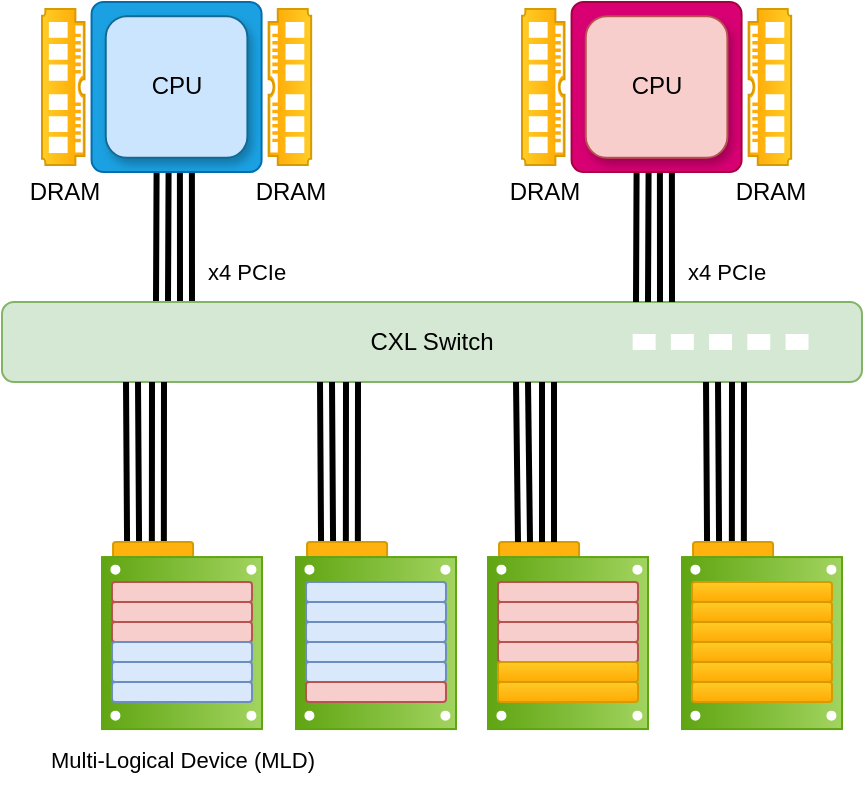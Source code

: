 <mxfile version="24.2.2" type="github">
  <diagram name="Page-1" id="A8W0ZlJkRZm1EOQpJBz_">
    <mxGraphModel dx="733" dy="489" grid="1" gridSize="10" guides="1" tooltips="1" connect="1" arrows="1" fold="1" page="1" pageScale="1" pageWidth="850" pageHeight="1100" math="0" shadow="0">
      <root>
        <mxCell id="0" />
        <mxCell id="1" parent="0" />
        <mxCell id="uq200lhuQBNym-ZLv9r4-198" value="x4 PCIe" style="text;html=1;align=center;verticalAlign=middle;resizable=0;points=[];autosize=1;strokeColor=none;fillColor=none;fontFamily=Helvetica;fontSize=11;fontColor=default;labelBackgroundColor=default;" parent="1" vertex="1">
          <mxGeometry x="312.0" y="220" width="60" height="30" as="geometry" />
        </mxCell>
        <mxCell id="uq200lhuQBNym-ZLv9r4-206" value="" style="shape=link;html=1;rounded=0;entryX=0.411;entryY=0.991;entryDx=0;entryDy=0;entryPerimeter=0;strokeWidth=3;elbow=vertical;width=4;arcSize=20;" parent="1" edge="1">
          <mxGeometry width="100" relative="1" as="geometry">
            <mxPoint x="312" y="250" as="sourcePoint" />
            <mxPoint x="311.95" y="185" as="targetPoint" />
          </mxGeometry>
        </mxCell>
        <mxCell id="uq200lhuQBNym-ZLv9r4-207" value="" style="shape=link;html=1;rounded=0;entryX=0.411;entryY=0.991;entryDx=0;entryDy=0;entryPerimeter=0;strokeWidth=3;elbow=vertical;width=4;arcSize=20;" parent="1" edge="1">
          <mxGeometry width="100" relative="1" as="geometry">
            <mxPoint x="300" y="250" as="sourcePoint" />
            <mxPoint x="300.29" y="185" as="targetPoint" />
          </mxGeometry>
        </mxCell>
        <mxCell id="siB9gwOaP5ev9PkQdLU9-36" value="" style="group" vertex="1" connectable="0" parent="1">
          <mxGeometry x="220" y="250" width="430" height="40" as="geometry" />
        </mxCell>
        <mxCell id="siB9gwOaP5ev9PkQdLU9-27" value="CXL Switch" style="rounded=1;whiteSpace=wrap;html=1;fillColor=#d5e8d4;strokeColor=#82b366;" vertex="1" parent="siB9gwOaP5ev9PkQdLU9-36">
          <mxGeometry width="430" height="40" as="geometry" />
        </mxCell>
        <mxCell id="siB9gwOaP5ev9PkQdLU9-28" value="" style="rounded=0;whiteSpace=wrap;html=1;strokeColor=none;" vertex="1" parent="siB9gwOaP5ev9PkQdLU9-36">
          <mxGeometry x="315.333" y="16" width="11.467" height="8" as="geometry" />
        </mxCell>
        <mxCell id="siB9gwOaP5ev9PkQdLU9-32" value="" style="rounded=0;whiteSpace=wrap;html=1;strokeColor=none;" vertex="1" parent="siB9gwOaP5ev9PkQdLU9-36">
          <mxGeometry x="334.444" y="16" width="11.467" height="8" as="geometry" />
        </mxCell>
        <mxCell id="siB9gwOaP5ev9PkQdLU9-33" value="" style="rounded=0;whiteSpace=wrap;html=1;strokeColor=none;" vertex="1" parent="siB9gwOaP5ev9PkQdLU9-36">
          <mxGeometry x="353.556" y="16" width="11.467" height="8" as="geometry" />
        </mxCell>
        <mxCell id="siB9gwOaP5ev9PkQdLU9-34" value="" style="rounded=0;whiteSpace=wrap;html=1;strokeColor=none;" vertex="1" parent="siB9gwOaP5ev9PkQdLU9-36">
          <mxGeometry x="372.667" y="16" width="11.467" height="8" as="geometry" />
        </mxCell>
        <mxCell id="siB9gwOaP5ev9PkQdLU9-35" value="" style="rounded=0;whiteSpace=wrap;html=1;strokeColor=none;" vertex="1" parent="siB9gwOaP5ev9PkQdLU9-36">
          <mxGeometry x="391.778" y="16" width="11.467" height="8" as="geometry" />
        </mxCell>
        <mxCell id="siB9gwOaP5ev9PkQdLU9-40" value="" style="group" connectable="0" vertex="1" parent="1">
          <mxGeometry x="463.0" y="369.999" width="80" height="93.531" as="geometry" />
        </mxCell>
        <mxCell id="siB9gwOaP5ev9PkQdLU9-41" value="" style="rounded=1;whiteSpace=wrap;html=1;direction=south;fillColor=#ffb20d;arcSize=7;strokeColor=#d79b00;rotation=90;" vertex="1" parent="siB9gwOaP5ev9PkQdLU9-40">
          <mxGeometry x="15.71" y="-10.179" width="19.641" height="40" as="geometry" />
        </mxCell>
        <mxCell id="siB9gwOaP5ev9PkQdLU9-42" value="" style="rounded=0;whiteSpace=wrap;html=1;strokeWidth=1;fillColor=#a2d460;strokeColor=#60a512;fontSize=10;gradientColor=#60a512;rotation=90;" vertex="1" parent="siB9gwOaP5ev9PkQdLU9-40">
          <mxGeometry x="-3.0" y="10.531" width="86" height="80" as="geometry" />
        </mxCell>
        <mxCell id="siB9gwOaP5ev9PkQdLU9-43" value="" style="ellipse;whiteSpace=wrap;html=1;aspect=fixed;strokeWidth=3;shadow=0;strokeColor=#ffffff;rotation=90;" vertex="1" parent="siB9gwOaP5ev9PkQdLU9-40">
          <mxGeometry x="73.71" y="12.821" width="2" height="2" as="geometry" />
        </mxCell>
        <mxCell id="siB9gwOaP5ev9PkQdLU9-44" value="" style="ellipse;whiteSpace=wrap;html=1;aspect=fixed;strokeWidth=3;shadow=0;strokeColor=#ffffff;rotation=90;" vertex="1" parent="siB9gwOaP5ev9PkQdLU9-40">
          <mxGeometry x="73.71" y="85.821" width="2" height="2" as="geometry" />
        </mxCell>
        <mxCell id="siB9gwOaP5ev9PkQdLU9-45" value="" style="ellipse;whiteSpace=wrap;html=1;aspect=fixed;strokeWidth=3;shadow=0;strokeColor=#ffffff;rotation=90;" vertex="1" parent="siB9gwOaP5ev9PkQdLU9-40">
          <mxGeometry x="5.71" y="12.821" width="2" height="2" as="geometry" />
        </mxCell>
        <mxCell id="siB9gwOaP5ev9PkQdLU9-46" value="" style="ellipse;whiteSpace=wrap;html=1;aspect=fixed;strokeWidth=3;shadow=0;strokeColor=#ffffff;rotation=90;" vertex="1" parent="siB9gwOaP5ev9PkQdLU9-40">
          <mxGeometry x="5.71" y="85.821" width="2" height="2" as="geometry" />
        </mxCell>
        <mxCell id="siB9gwOaP5ev9PkQdLU9-47" value="" style="rounded=1;whiteSpace=wrap;html=1;fillColor=#f8cecc;strokeColor=#b85450;" vertex="1" parent="siB9gwOaP5ev9PkQdLU9-40">
          <mxGeometry x="5" y="20" width="70" height="10" as="geometry" />
        </mxCell>
        <mxCell id="siB9gwOaP5ev9PkQdLU9-48" value="" style="rounded=1;whiteSpace=wrap;html=1;fillColor=#f8cecc;strokeColor=#b85450;" vertex="1" parent="siB9gwOaP5ev9PkQdLU9-40">
          <mxGeometry x="5" y="30" width="70" height="10" as="geometry" />
        </mxCell>
        <mxCell id="siB9gwOaP5ev9PkQdLU9-49" value="" style="rounded=1;whiteSpace=wrap;html=1;fillColor=#f8cecc;strokeColor=#b85450;" vertex="1" parent="siB9gwOaP5ev9PkQdLU9-40">
          <mxGeometry x="5" y="40" width="70" height="10" as="geometry" />
        </mxCell>
        <mxCell id="siB9gwOaP5ev9PkQdLU9-50" value="" style="rounded=1;whiteSpace=wrap;html=1;fillColor=#f8cecc;strokeColor=#b85450;" vertex="1" parent="siB9gwOaP5ev9PkQdLU9-40">
          <mxGeometry x="5" y="50" width="70" height="10" as="geometry" />
        </mxCell>
        <mxCell id="siB9gwOaP5ev9PkQdLU9-51" value="" style="rounded=1;whiteSpace=wrap;html=1;gradientColor=#ffaa05;fillColor=#ffcb26;strokeColor=#d79b00;" vertex="1" parent="siB9gwOaP5ev9PkQdLU9-40">
          <mxGeometry x="5" y="60" width="70" height="10" as="geometry" />
        </mxCell>
        <mxCell id="siB9gwOaP5ev9PkQdLU9-52" value="" style="rounded=1;whiteSpace=wrap;html=1;gradientColor=#ffaa05;fillColor=#ffcb26;strokeColor=#d79b00;" vertex="1" parent="siB9gwOaP5ev9PkQdLU9-40">
          <mxGeometry x="5" y="70" width="70" height="10" as="geometry" />
        </mxCell>
        <mxCell id="siB9gwOaP5ev9PkQdLU9-54" value="" style="shape=link;html=1;rounded=0;entryX=0.416;entryY=0.996;entryDx=0;entryDy=0;entryPerimeter=0;strokeWidth=3;elbow=vertical;width=4;arcSize=20;exitX=0.44;exitY=1.025;exitDx=0;exitDy=0;exitPerimeter=0;" edge="1" source="siB9gwOaP5ev9PkQdLU9-57" parent="1">
          <mxGeometry width="100" relative="1" as="geometry">
            <mxPoint x="705.29" y="335" as="sourcePoint" />
            <mxPoint x="588" y="290" as="targetPoint" />
          </mxGeometry>
        </mxCell>
        <mxCell id="siB9gwOaP5ev9PkQdLU9-55" value="" style="shape=link;html=1;rounded=0;entryX=0.373;entryY=0.998;entryDx=0;entryDy=0;entryPerimeter=0;strokeWidth=3;elbow=vertical;width=4;arcSize=20;exitX=0.75;exitY=1;exitDx=0;exitDy=0;" edge="1" source="siB9gwOaP5ev9PkQdLU9-57" parent="1">
          <mxGeometry width="100" relative="1" as="geometry">
            <mxPoint x="693.63" y="335" as="sourcePoint" />
            <mxPoint x="575" y="290" as="targetPoint" />
          </mxGeometry>
        </mxCell>
        <mxCell id="siB9gwOaP5ev9PkQdLU9-56" value="" style="group" connectable="0" vertex="1" parent="1">
          <mxGeometry x="560" y="369.999" width="80" height="93.531" as="geometry" />
        </mxCell>
        <mxCell id="siB9gwOaP5ev9PkQdLU9-57" value="" style="rounded=1;whiteSpace=wrap;html=1;direction=south;fillColor=#ffb20d;arcSize=7;strokeColor=#d79b00;rotation=90;" vertex="1" parent="siB9gwOaP5ev9PkQdLU9-56">
          <mxGeometry x="15.71" y="-10.179" width="19.641" height="40" as="geometry" />
        </mxCell>
        <mxCell id="siB9gwOaP5ev9PkQdLU9-58" value="" style="rounded=0;whiteSpace=wrap;html=1;strokeWidth=1;fillColor=#a2d460;strokeColor=#60a512;fontSize=10;gradientColor=#60a512;rotation=90;" vertex="1" parent="siB9gwOaP5ev9PkQdLU9-56">
          <mxGeometry x="-3.0" y="10.531" width="86" height="80" as="geometry" />
        </mxCell>
        <mxCell id="siB9gwOaP5ev9PkQdLU9-59" value="" style="ellipse;whiteSpace=wrap;html=1;aspect=fixed;strokeWidth=3;shadow=0;strokeColor=#ffffff;rotation=90;" vertex="1" parent="siB9gwOaP5ev9PkQdLU9-56">
          <mxGeometry x="73.71" y="12.821" width="2" height="2" as="geometry" />
        </mxCell>
        <mxCell id="siB9gwOaP5ev9PkQdLU9-60" value="" style="ellipse;whiteSpace=wrap;html=1;aspect=fixed;strokeWidth=3;shadow=0;strokeColor=#ffffff;rotation=90;" vertex="1" parent="siB9gwOaP5ev9PkQdLU9-56">
          <mxGeometry x="73.71" y="85.821" width="2" height="2" as="geometry" />
        </mxCell>
        <mxCell id="siB9gwOaP5ev9PkQdLU9-61" value="" style="ellipse;whiteSpace=wrap;html=1;aspect=fixed;strokeWidth=3;shadow=0;strokeColor=#ffffff;rotation=90;" vertex="1" parent="siB9gwOaP5ev9PkQdLU9-56">
          <mxGeometry x="5.71" y="12.821" width="2" height="2" as="geometry" />
        </mxCell>
        <mxCell id="siB9gwOaP5ev9PkQdLU9-62" value="" style="ellipse;whiteSpace=wrap;html=1;aspect=fixed;strokeWidth=3;shadow=0;strokeColor=#ffffff;rotation=90;" vertex="1" parent="siB9gwOaP5ev9PkQdLU9-56">
          <mxGeometry x="5.71" y="85.821" width="2" height="2" as="geometry" />
        </mxCell>
        <mxCell id="siB9gwOaP5ev9PkQdLU9-63" value="" style="rounded=1;whiteSpace=wrap;html=1;gradientColor=#ffaa05;fillColor=#ffcb26;strokeColor=#d79b00;" vertex="1" parent="siB9gwOaP5ev9PkQdLU9-56">
          <mxGeometry x="5" y="20" width="70" height="10" as="geometry" />
        </mxCell>
        <mxCell id="siB9gwOaP5ev9PkQdLU9-64" value="" style="rounded=1;whiteSpace=wrap;html=1;gradientColor=#ffaa05;fillColor=#ffcb26;strokeColor=#d79b00;" vertex="1" parent="siB9gwOaP5ev9PkQdLU9-56">
          <mxGeometry x="5" y="30" width="70" height="10" as="geometry" />
        </mxCell>
        <mxCell id="siB9gwOaP5ev9PkQdLU9-65" value="" style="rounded=1;whiteSpace=wrap;html=1;gradientColor=#ffaa05;fillColor=#ffcb26;strokeColor=#d79b00;" vertex="1" parent="siB9gwOaP5ev9PkQdLU9-56">
          <mxGeometry x="5" y="40" width="70" height="10" as="geometry" />
        </mxCell>
        <mxCell id="siB9gwOaP5ev9PkQdLU9-66" value="" style="rounded=1;whiteSpace=wrap;html=1;gradientColor=#ffaa05;fillColor=#ffcb26;strokeColor=#d79b00;" vertex="1" parent="siB9gwOaP5ev9PkQdLU9-56">
          <mxGeometry x="5" y="50" width="70" height="10" as="geometry" />
        </mxCell>
        <mxCell id="siB9gwOaP5ev9PkQdLU9-67" value="" style="rounded=1;whiteSpace=wrap;html=1;gradientColor=#ffaa05;fillColor=#ffcb26;strokeColor=#d79b00;" vertex="1" parent="siB9gwOaP5ev9PkQdLU9-56">
          <mxGeometry x="5" y="60" width="70" height="10" as="geometry" />
        </mxCell>
        <mxCell id="siB9gwOaP5ev9PkQdLU9-68" value="" style="rounded=1;whiteSpace=wrap;html=1;gradientColor=#ffaa05;fillColor=#ffcb26;strokeColor=#d79b00;" vertex="1" parent="siB9gwOaP5ev9PkQdLU9-56">
          <mxGeometry x="5" y="70" width="70" height="10" as="geometry" />
        </mxCell>
        <mxCell id="siB9gwOaP5ev9PkQdLU9-69" value="" style="shape=link;html=1;rounded=0;entryX=0.416;entryY=0.996;entryDx=0;entryDy=0;entryPerimeter=0;strokeWidth=3;elbow=vertical;width=4;arcSize=20;exitX=0.44;exitY=1.025;exitDx=0;exitDy=0;exitPerimeter=0;" edge="1" source="siB9gwOaP5ev9PkQdLU9-72" parent="1">
          <mxGeometry width="100" relative="1" as="geometry">
            <mxPoint x="415.29" y="335" as="sourcePoint" />
            <mxPoint x="298" y="290" as="targetPoint" />
          </mxGeometry>
        </mxCell>
        <mxCell id="siB9gwOaP5ev9PkQdLU9-70" value="" style="shape=link;html=1;rounded=0;entryX=0.373;entryY=0.998;entryDx=0;entryDy=0;entryPerimeter=0;strokeWidth=3;elbow=vertical;width=4;arcSize=20;exitX=0.75;exitY=1;exitDx=0;exitDy=0;" edge="1" source="siB9gwOaP5ev9PkQdLU9-72" parent="1">
          <mxGeometry width="100" relative="1" as="geometry">
            <mxPoint x="403.63" y="335" as="sourcePoint" />
            <mxPoint x="285" y="290" as="targetPoint" />
          </mxGeometry>
        </mxCell>
        <mxCell id="siB9gwOaP5ev9PkQdLU9-71" value="" style="group" connectable="0" vertex="1" parent="1">
          <mxGeometry x="270.0" y="369.999" width="80" height="93.531" as="geometry" />
        </mxCell>
        <mxCell id="siB9gwOaP5ev9PkQdLU9-72" value="" style="rounded=1;whiteSpace=wrap;html=1;direction=south;fillColor=#ffb20d;arcSize=7;strokeColor=#d79b00;rotation=90;" vertex="1" parent="siB9gwOaP5ev9PkQdLU9-71">
          <mxGeometry x="15.71" y="-10.179" width="19.641" height="40" as="geometry" />
        </mxCell>
        <mxCell id="siB9gwOaP5ev9PkQdLU9-73" value="" style="rounded=0;whiteSpace=wrap;html=1;strokeWidth=1;fillColor=#a2d460;strokeColor=#60a512;fontSize=10;gradientColor=#60a512;rotation=90;" vertex="1" parent="siB9gwOaP5ev9PkQdLU9-71">
          <mxGeometry x="-3.0" y="10.531" width="86" height="80" as="geometry" />
        </mxCell>
        <mxCell id="siB9gwOaP5ev9PkQdLU9-74" value="" style="ellipse;whiteSpace=wrap;html=1;aspect=fixed;strokeWidth=3;shadow=0;strokeColor=#ffffff;rotation=90;" vertex="1" parent="siB9gwOaP5ev9PkQdLU9-71">
          <mxGeometry x="73.71" y="12.821" width="2" height="2" as="geometry" />
        </mxCell>
        <mxCell id="siB9gwOaP5ev9PkQdLU9-75" value="" style="ellipse;whiteSpace=wrap;html=1;aspect=fixed;strokeWidth=3;shadow=0;strokeColor=#ffffff;rotation=90;" vertex="1" parent="siB9gwOaP5ev9PkQdLU9-71">
          <mxGeometry x="73.71" y="85.821" width="2" height="2" as="geometry" />
        </mxCell>
        <mxCell id="siB9gwOaP5ev9PkQdLU9-76" value="" style="ellipse;whiteSpace=wrap;html=1;aspect=fixed;strokeWidth=3;shadow=0;strokeColor=#ffffff;rotation=90;" vertex="1" parent="siB9gwOaP5ev9PkQdLU9-71">
          <mxGeometry x="5.71" y="12.821" width="2" height="2" as="geometry" />
        </mxCell>
        <mxCell id="siB9gwOaP5ev9PkQdLU9-77" value="" style="ellipse;whiteSpace=wrap;html=1;aspect=fixed;strokeWidth=3;shadow=0;strokeColor=#ffffff;rotation=90;" vertex="1" parent="siB9gwOaP5ev9PkQdLU9-71">
          <mxGeometry x="5.71" y="85.821" width="2" height="2" as="geometry" />
        </mxCell>
        <mxCell id="siB9gwOaP5ev9PkQdLU9-78" value="" style="rounded=1;whiteSpace=wrap;html=1;fillColor=#f8cecc;strokeColor=#b85450;" vertex="1" parent="siB9gwOaP5ev9PkQdLU9-71">
          <mxGeometry x="5" y="20" width="70" height="10" as="geometry" />
        </mxCell>
        <mxCell id="siB9gwOaP5ev9PkQdLU9-79" value="" style="rounded=1;whiteSpace=wrap;html=1;fillColor=#f8cecc;strokeColor=#b85450;" vertex="1" parent="siB9gwOaP5ev9PkQdLU9-71">
          <mxGeometry x="5" y="30" width="70" height="10" as="geometry" />
        </mxCell>
        <mxCell id="siB9gwOaP5ev9PkQdLU9-80" value="" style="rounded=1;whiteSpace=wrap;html=1;fillColor=#f8cecc;strokeColor=#b85450;" vertex="1" parent="siB9gwOaP5ev9PkQdLU9-71">
          <mxGeometry x="5" y="40" width="70" height="10" as="geometry" />
        </mxCell>
        <mxCell id="siB9gwOaP5ev9PkQdLU9-81" value="" style="rounded=1;whiteSpace=wrap;html=1;fillColor=#dae8fc;strokeColor=#6c8ebf;" vertex="1" parent="siB9gwOaP5ev9PkQdLU9-71">
          <mxGeometry x="5" y="50" width="70" height="10" as="geometry" />
        </mxCell>
        <mxCell id="siB9gwOaP5ev9PkQdLU9-82" value="" style="rounded=1;whiteSpace=wrap;html=1;fillColor=#dae8fc;strokeColor=#6c8ebf;" vertex="1" parent="siB9gwOaP5ev9PkQdLU9-71">
          <mxGeometry x="5" y="60" width="70" height="10" as="geometry" />
        </mxCell>
        <mxCell id="siB9gwOaP5ev9PkQdLU9-83" value="" style="rounded=1;whiteSpace=wrap;html=1;fillColor=#dae8fc;strokeColor=#6c8ebf;" vertex="1" parent="siB9gwOaP5ev9PkQdLU9-71">
          <mxGeometry x="5" y="70" width="70" height="10" as="geometry" />
        </mxCell>
        <mxCell id="siB9gwOaP5ev9PkQdLU9-84" value="Multi-Logical Device (MLD)" style="text;html=1;align=center;verticalAlign=middle;resizable=0;points=[];autosize=1;strokeColor=none;fillColor=none;fontFamily=Helvetica;fontSize=11;fontColor=default;labelBackgroundColor=default;" vertex="1" parent="1">
          <mxGeometry x="230.0" y="463.53" width="160" height="30" as="geometry" />
        </mxCell>
        <mxCell id="siB9gwOaP5ev9PkQdLU9-85" value="" style="shape=link;html=1;rounded=0;entryX=0.416;entryY=0.996;entryDx=0;entryDy=0;entryPerimeter=0;strokeWidth=3;elbow=vertical;width=4;arcSize=20;exitX=0.44;exitY=1.025;exitDx=0;exitDy=0;exitPerimeter=0;" edge="1" source="siB9gwOaP5ev9PkQdLU9-88" parent="1">
          <mxGeometry width="100" relative="1" as="geometry">
            <mxPoint x="512.29" y="335" as="sourcePoint" />
            <mxPoint x="395" y="290" as="targetPoint" />
          </mxGeometry>
        </mxCell>
        <mxCell id="siB9gwOaP5ev9PkQdLU9-86" value="" style="shape=link;html=1;rounded=0;entryX=0.373;entryY=0.998;entryDx=0;entryDy=0;entryPerimeter=0;strokeWidth=3;elbow=vertical;width=4;arcSize=20;exitX=0.75;exitY=1;exitDx=0;exitDy=0;" edge="1" source="siB9gwOaP5ev9PkQdLU9-88" parent="1">
          <mxGeometry width="100" relative="1" as="geometry">
            <mxPoint x="500.63" y="335" as="sourcePoint" />
            <mxPoint x="382" y="290" as="targetPoint" />
          </mxGeometry>
        </mxCell>
        <mxCell id="siB9gwOaP5ev9PkQdLU9-87" value="" style="group" connectable="0" vertex="1" parent="1">
          <mxGeometry x="367.0" y="369.999" width="80" height="93.531" as="geometry" />
        </mxCell>
        <mxCell id="siB9gwOaP5ev9PkQdLU9-88" value="" style="rounded=1;whiteSpace=wrap;html=1;direction=south;fillColor=#ffb20d;arcSize=7;strokeColor=#d79b00;rotation=90;" vertex="1" parent="siB9gwOaP5ev9PkQdLU9-87">
          <mxGeometry x="15.71" y="-10.179" width="19.641" height="40" as="geometry" />
        </mxCell>
        <mxCell id="siB9gwOaP5ev9PkQdLU9-89" value="" style="rounded=0;whiteSpace=wrap;html=1;strokeWidth=1;fillColor=#a2d460;strokeColor=#60a512;fontSize=10;gradientColor=#60a512;rotation=90;" vertex="1" parent="siB9gwOaP5ev9PkQdLU9-87">
          <mxGeometry x="-3.0" y="10.531" width="86" height="80" as="geometry" />
        </mxCell>
        <mxCell id="siB9gwOaP5ev9PkQdLU9-90" value="" style="ellipse;whiteSpace=wrap;html=1;aspect=fixed;strokeWidth=3;shadow=0;strokeColor=#ffffff;rotation=90;" vertex="1" parent="siB9gwOaP5ev9PkQdLU9-87">
          <mxGeometry x="73.71" y="12.821" width="2" height="2" as="geometry" />
        </mxCell>
        <mxCell id="siB9gwOaP5ev9PkQdLU9-91" value="" style="ellipse;whiteSpace=wrap;html=1;aspect=fixed;strokeWidth=3;shadow=0;strokeColor=#ffffff;rotation=90;" vertex="1" parent="siB9gwOaP5ev9PkQdLU9-87">
          <mxGeometry x="73.71" y="85.821" width="2" height="2" as="geometry" />
        </mxCell>
        <mxCell id="siB9gwOaP5ev9PkQdLU9-92" value="" style="ellipse;whiteSpace=wrap;html=1;aspect=fixed;strokeWidth=3;shadow=0;strokeColor=#ffffff;rotation=90;" vertex="1" parent="siB9gwOaP5ev9PkQdLU9-87">
          <mxGeometry x="5.71" y="12.821" width="2" height="2" as="geometry" />
        </mxCell>
        <mxCell id="siB9gwOaP5ev9PkQdLU9-93" value="" style="ellipse;whiteSpace=wrap;html=1;aspect=fixed;strokeWidth=3;shadow=0;strokeColor=#ffffff;rotation=90;" vertex="1" parent="siB9gwOaP5ev9PkQdLU9-87">
          <mxGeometry x="5.71" y="85.821" width="2" height="2" as="geometry" />
        </mxCell>
        <mxCell id="siB9gwOaP5ev9PkQdLU9-94" value="" style="rounded=1;whiteSpace=wrap;html=1;fillColor=#dae8fc;strokeColor=#6c8ebf;" vertex="1" parent="siB9gwOaP5ev9PkQdLU9-87">
          <mxGeometry x="5" y="20" width="70" height="10" as="geometry" />
        </mxCell>
        <mxCell id="siB9gwOaP5ev9PkQdLU9-95" value="" style="rounded=1;whiteSpace=wrap;html=1;fillColor=#dae8fc;strokeColor=#6c8ebf;" vertex="1" parent="siB9gwOaP5ev9PkQdLU9-87">
          <mxGeometry x="5" y="30" width="70" height="10" as="geometry" />
        </mxCell>
        <mxCell id="siB9gwOaP5ev9PkQdLU9-96" value="" style="rounded=1;whiteSpace=wrap;html=1;fillColor=#dae8fc;strokeColor=#6c8ebf;" vertex="1" parent="siB9gwOaP5ev9PkQdLU9-87">
          <mxGeometry x="5" y="40" width="70" height="10" as="geometry" />
        </mxCell>
        <mxCell id="siB9gwOaP5ev9PkQdLU9-97" value="" style="rounded=1;whiteSpace=wrap;html=1;fillColor=#dae8fc;strokeColor=#6c8ebf;" vertex="1" parent="siB9gwOaP5ev9PkQdLU9-87">
          <mxGeometry x="5" y="50" width="70" height="10" as="geometry" />
        </mxCell>
        <mxCell id="siB9gwOaP5ev9PkQdLU9-98" value="" style="rounded=1;whiteSpace=wrap;html=1;fillColor=#dae8fc;strokeColor=#6c8ebf;" vertex="1" parent="siB9gwOaP5ev9PkQdLU9-87">
          <mxGeometry x="5" y="60" width="70" height="10" as="geometry" />
        </mxCell>
        <mxCell id="siB9gwOaP5ev9PkQdLU9-99" value="" style="rounded=1;whiteSpace=wrap;html=1;fillColor=#f8cecc;strokeColor=#b85450;" vertex="1" parent="siB9gwOaP5ev9PkQdLU9-87">
          <mxGeometry x="5" y="70" width="70" height="10" as="geometry" />
        </mxCell>
        <mxCell id="siB9gwOaP5ev9PkQdLU9-100" value="" style="shape=link;html=1;rounded=0;entryX=0.416;entryY=0.996;entryDx=0;entryDy=0;entryPerimeter=0;strokeWidth=3;elbow=vertical;width=4;arcSize=20;exitX=0.44;exitY=1.025;exitDx=0;exitDy=0;exitPerimeter=0;" edge="1" parent="1">
          <mxGeometry width="100" relative="1" as="geometry">
            <mxPoint x="493" y="370" as="sourcePoint" />
            <mxPoint x="493" y="290" as="targetPoint" />
          </mxGeometry>
        </mxCell>
        <mxCell id="siB9gwOaP5ev9PkQdLU9-101" value="" style="shape=link;html=1;rounded=0;entryX=0.373;entryY=0.998;entryDx=0;entryDy=0;entryPerimeter=0;strokeWidth=3;elbow=vertical;width=4;arcSize=20;exitX=0.75;exitY=1;exitDx=0;exitDy=0;" edge="1" parent="1">
          <mxGeometry width="100" relative="1" as="geometry">
            <mxPoint x="481" y="370" as="sourcePoint" />
            <mxPoint x="480" y="290" as="targetPoint" />
          </mxGeometry>
        </mxCell>
        <mxCell id="siB9gwOaP5ev9PkQdLU9-102" value="" style="group" vertex="1" connectable="0" parent="1">
          <mxGeometry x="240" y="100" width="134.58" height="85" as="geometry" />
        </mxCell>
        <mxCell id="uq200lhuQBNym-ZLv9r4-11" value="" style="group;fillColor=default;gradientColor=none;strokeColor=none;" parent="siB9gwOaP5ev9PkQdLU9-102" connectable="0" vertex="1">
          <mxGeometry x="24.791" width="84.998" height="85" as="geometry" />
        </mxCell>
        <mxCell id="uq200lhuQBNym-ZLv9r4-2" value="" style="rounded=1;whiteSpace=wrap;html=1;arcSize=7;fillColor=#1ba1e2;strokeColor=#006EAF;fontColor=#ffffff;" parent="uq200lhuQBNym-ZLv9r4-11" vertex="1">
          <mxGeometry width="84.998" height="85" as="geometry" />
        </mxCell>
        <mxCell id="uq200lhuQBNym-ZLv9r4-3" value="CPU" style="rounded=1;whiteSpace=wrap;html=1;fillColor=#cce5ff;strokeColor=#146994;shadow=1;" parent="uq200lhuQBNym-ZLv9r4-11" vertex="1">
          <mxGeometry x="7.083" y="7.083" width="70.832" height="70.833" as="geometry" />
        </mxCell>
        <mxCell id="uq200lhuQBNym-ZLv9r4-13" value="DRAM" style="pointerEvents=1;shadow=0;dashed=0;html=1;strokeColor=#d79b00;fillColor=#ffcd28;labelPosition=center;verticalLabelPosition=bottom;verticalAlign=top;align=center;outlineConnect=0;shape=mxgraph.veeam.ram;fillStyle=auto;direction=north;gradientColor=#ffa500;" parent="siB9gwOaP5ev9PkQdLU9-102" vertex="1">
          <mxGeometry y="3.542" width="21.249" height="77.917" as="geometry" />
        </mxCell>
        <mxCell id="uq200lhuQBNym-ZLv9r4-48" value="DRAM" style="pointerEvents=1;shadow=0;dashed=0;html=1;strokeColor=#d79b00;fillColor=#ffcd28;labelPosition=center;verticalLabelPosition=bottom;verticalAlign=top;align=center;outlineConnect=0;shape=mxgraph.veeam.ram;fillStyle=auto;direction=south;gradientColor=#ffa500;flipV=1;" parent="siB9gwOaP5ev9PkQdLU9-102" vertex="1">
          <mxGeometry x="113.331" y="3.542" width="21.249" height="77.917" as="geometry" />
        </mxCell>
        <mxCell id="siB9gwOaP5ev9PkQdLU9-103" value="x4 PCIe" style="text;html=1;align=center;verticalAlign=middle;resizable=0;points=[];autosize=1;strokeColor=none;fillColor=none;fontFamily=Helvetica;fontSize=11;fontColor=default;labelBackgroundColor=default;" vertex="1" parent="1">
          <mxGeometry x="552" y="220" width="60" height="30" as="geometry" />
        </mxCell>
        <mxCell id="siB9gwOaP5ev9PkQdLU9-104" value="" style="shape=link;html=1;rounded=0;entryX=0.411;entryY=0.991;entryDx=0;entryDy=0;entryPerimeter=0;strokeWidth=3;elbow=vertical;width=4;arcSize=20;" edge="1" parent="1">
          <mxGeometry width="100" relative="1" as="geometry">
            <mxPoint x="552" y="250" as="sourcePoint" />
            <mxPoint x="551.95" y="185" as="targetPoint" />
          </mxGeometry>
        </mxCell>
        <mxCell id="siB9gwOaP5ev9PkQdLU9-105" value="" style="shape=link;html=1;rounded=0;entryX=0.411;entryY=0.991;entryDx=0;entryDy=0;entryPerimeter=0;strokeWidth=3;elbow=vertical;width=4;arcSize=20;" edge="1" parent="1">
          <mxGeometry width="100" relative="1" as="geometry">
            <mxPoint x="540" y="250" as="sourcePoint" />
            <mxPoint x="540.29" y="185" as="targetPoint" />
          </mxGeometry>
        </mxCell>
        <mxCell id="siB9gwOaP5ev9PkQdLU9-106" value="" style="group" vertex="1" connectable="0" parent="1">
          <mxGeometry x="480" y="100" width="134.58" height="85" as="geometry" />
        </mxCell>
        <mxCell id="siB9gwOaP5ev9PkQdLU9-107" value="" style="group;fillColor=default;gradientColor=none;strokeColor=none;" connectable="0" vertex="1" parent="siB9gwOaP5ev9PkQdLU9-106">
          <mxGeometry x="24.791" width="84.998" height="85" as="geometry" />
        </mxCell>
        <mxCell id="siB9gwOaP5ev9PkQdLU9-108" value="" style="rounded=1;whiteSpace=wrap;html=1;arcSize=7;fillColor=#d80073;strokeColor=#A50040;fontColor=#ffffff;" vertex="1" parent="siB9gwOaP5ev9PkQdLU9-107">
          <mxGeometry width="84.998" height="85" as="geometry" />
        </mxCell>
        <mxCell id="siB9gwOaP5ev9PkQdLU9-109" value="CPU" style="rounded=1;whiteSpace=wrap;html=1;fillColor=#f8cecc;strokeColor=#b85450;shadow=1;" vertex="1" parent="siB9gwOaP5ev9PkQdLU9-107">
          <mxGeometry x="7.083" y="7.083" width="70.832" height="70.833" as="geometry" />
        </mxCell>
        <mxCell id="siB9gwOaP5ev9PkQdLU9-110" value="DRAM" style="pointerEvents=1;shadow=0;dashed=0;html=1;strokeColor=#d79b00;fillColor=#ffcd28;labelPosition=center;verticalLabelPosition=bottom;verticalAlign=top;align=center;outlineConnect=0;shape=mxgraph.veeam.ram;fillStyle=auto;direction=north;gradientColor=#ffa500;" vertex="1" parent="siB9gwOaP5ev9PkQdLU9-106">
          <mxGeometry y="3.542" width="21.249" height="77.917" as="geometry" />
        </mxCell>
        <mxCell id="siB9gwOaP5ev9PkQdLU9-111" value="DRAM" style="pointerEvents=1;shadow=0;dashed=0;html=1;strokeColor=#d79b00;fillColor=#ffcd28;labelPosition=center;verticalLabelPosition=bottom;verticalAlign=top;align=center;outlineConnect=0;shape=mxgraph.veeam.ram;fillStyle=auto;direction=south;gradientColor=#ffa500;flipV=1;" vertex="1" parent="siB9gwOaP5ev9PkQdLU9-106">
          <mxGeometry x="113.331" y="3.542" width="21.249" height="77.917" as="geometry" />
        </mxCell>
      </root>
    </mxGraphModel>
  </diagram>
</mxfile>
